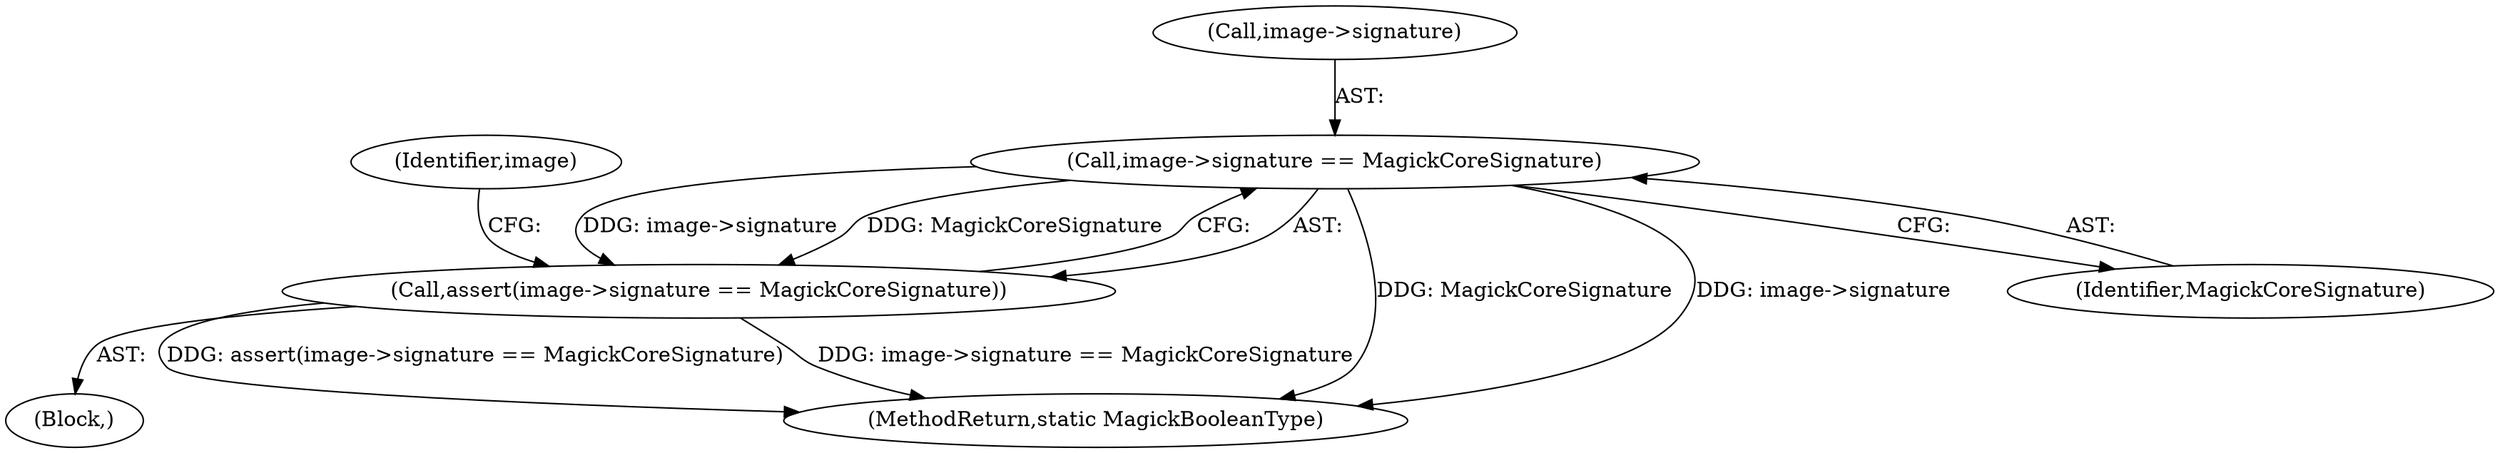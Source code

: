 digraph "0_ImageMagick_1e6a3ace073c9ec9c71e439c111d23c6e66cb6ae@pointer" {
"1000183" [label="(Call,image->signature == MagickCoreSignature)"];
"1000182" [label="(Call,assert(image->signature == MagickCoreSignature))"];
"1000823" [label="(MethodReturn,static MagickBooleanType)"];
"1000191" [label="(Identifier,image)"];
"1000184" [label="(Call,image->signature)"];
"1000187" [label="(Identifier,MagickCoreSignature)"];
"1000183" [label="(Call,image->signature == MagickCoreSignature)"];
"1000182" [label="(Call,assert(image->signature == MagickCoreSignature))"];
"1000112" [label="(Block,)"];
"1000183" -> "1000182"  [label="AST: "];
"1000183" -> "1000187"  [label="CFG: "];
"1000184" -> "1000183"  [label="AST: "];
"1000187" -> "1000183"  [label="AST: "];
"1000182" -> "1000183"  [label="CFG: "];
"1000183" -> "1000823"  [label="DDG: MagickCoreSignature"];
"1000183" -> "1000823"  [label="DDG: image->signature"];
"1000183" -> "1000182"  [label="DDG: image->signature"];
"1000183" -> "1000182"  [label="DDG: MagickCoreSignature"];
"1000182" -> "1000112"  [label="AST: "];
"1000191" -> "1000182"  [label="CFG: "];
"1000182" -> "1000823"  [label="DDG: assert(image->signature == MagickCoreSignature)"];
"1000182" -> "1000823"  [label="DDG: image->signature == MagickCoreSignature"];
}
